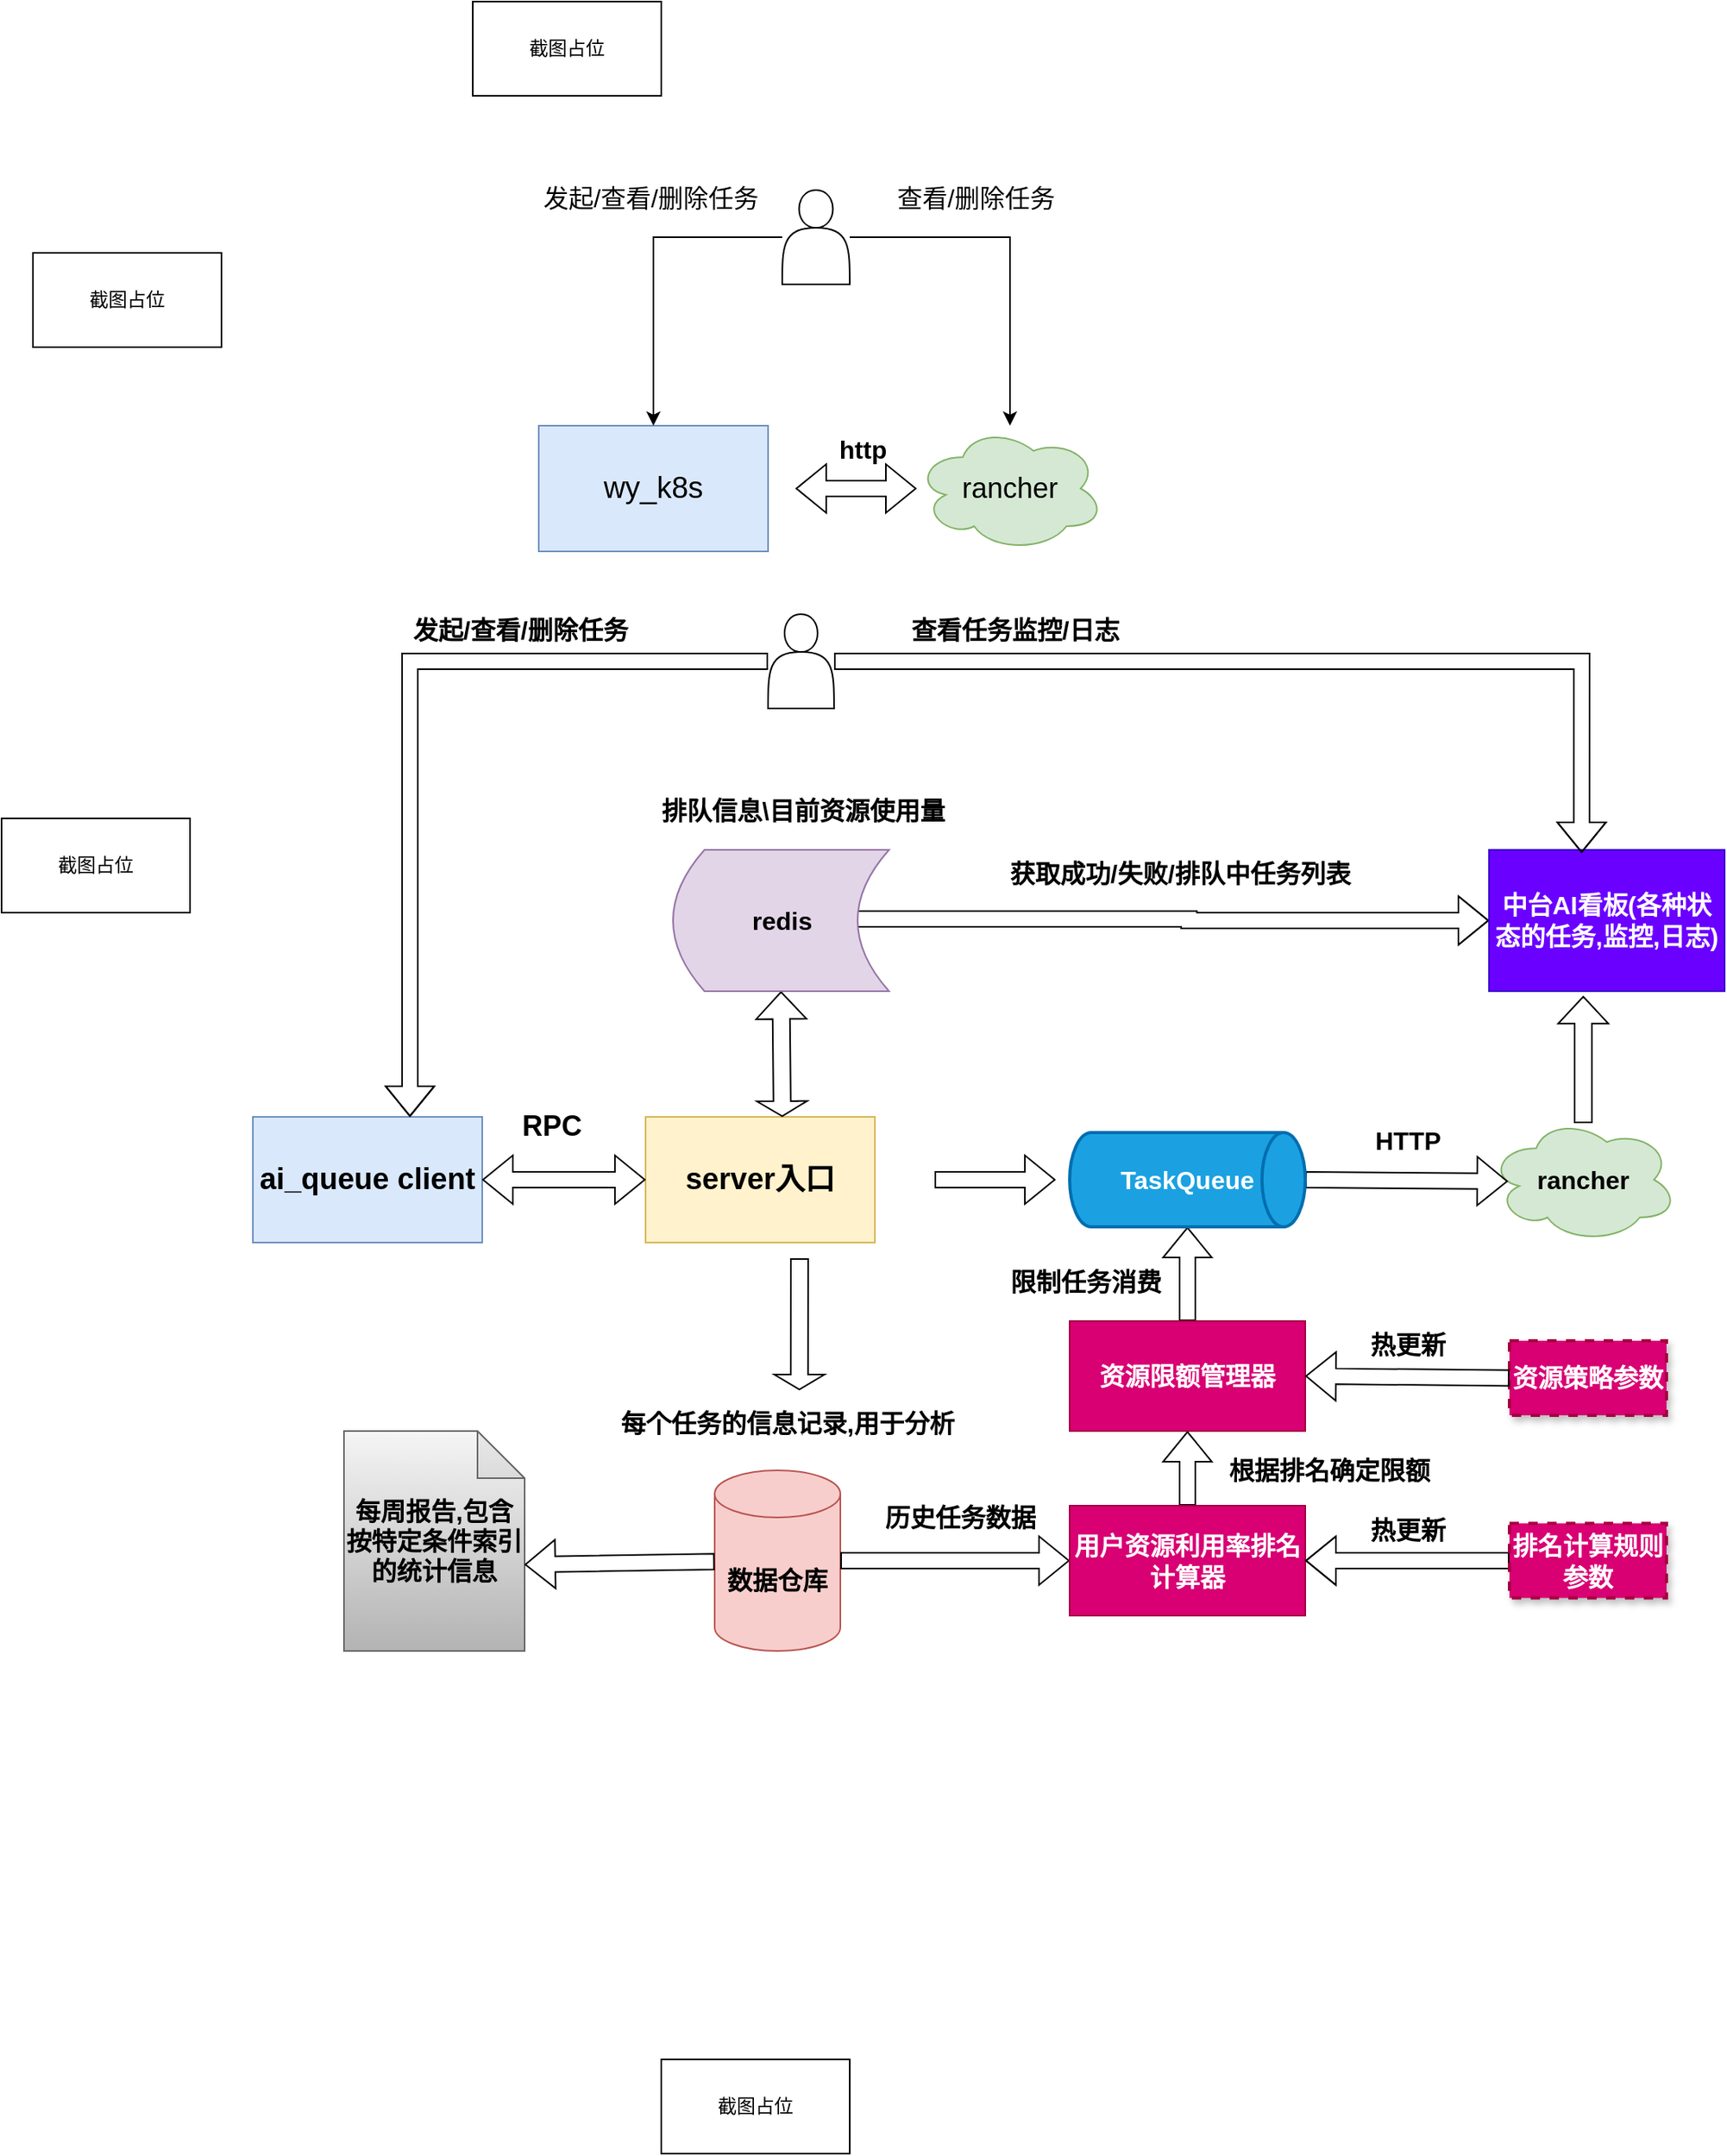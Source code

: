 <mxfile version="21.6.1" type="github">
  <diagram name="第 1 页" id="jlxmokwsTpVfqcsCxAWr">
    <mxGraphModel dx="2261" dy="1940" grid="1" gridSize="10" guides="1" tooltips="1" connect="1" arrows="1" fold="1" page="1" pageScale="1" pageWidth="827" pageHeight="1169" math="0" shadow="0">
      <root>
        <mxCell id="0" />
        <mxCell id="1" parent="0" />
        <mxCell id="wX64DrgatRNQEiag2DZ2-1" value="&lt;font style=&quot;font-size: 19px;&quot;&gt;wy_k8s&lt;/font&gt;" style="rounded=0;whiteSpace=wrap;html=1;fillColor=#dae8fc;strokeColor=#6c8ebf;" parent="1" vertex="1">
          <mxGeometry x="222" y="10" width="146" height="80" as="geometry" />
        </mxCell>
        <mxCell id="wX64DrgatRNQEiag2DZ2-2" value="&lt;font style=&quot;font-size: 18px;&quot;&gt;rancher&lt;/font&gt;" style="ellipse;shape=cloud;whiteSpace=wrap;html=1;fillColor=#d5e8d4;strokeColor=#82b366;" parent="1" vertex="1">
          <mxGeometry x="462" y="10" width="120" height="80" as="geometry" />
        </mxCell>
        <mxCell id="wX64DrgatRNQEiag2DZ2-4" value="" style="shape=flexArrow;endArrow=classic;html=1;rounded=0;startArrow=block;" parent="1" edge="1">
          <mxGeometry width="50" height="50" relative="1" as="geometry">
            <mxPoint x="385.5" y="50" as="sourcePoint" />
            <mxPoint x="462.5" y="50" as="targetPoint" />
          </mxGeometry>
        </mxCell>
        <mxCell id="wX64DrgatRNQEiag2DZ2-5" value="&lt;font size=&quot;1&quot; style=&quot;&quot;&gt;&lt;b style=&quot;font-size: 16px;&quot;&gt;rancher&lt;/b&gt;&lt;/font&gt;" style="ellipse;shape=cloud;whiteSpace=wrap;html=1;fillColor=#d5e8d4;strokeColor=#82b366;" parent="1" vertex="1">
          <mxGeometry x="827" y="450" width="120" height="80" as="geometry" />
        </mxCell>
        <mxCell id="wX64DrgatRNQEiag2DZ2-6" value="&lt;span style=&quot;font-size: 19px;&quot;&gt;&lt;b&gt;ai_queue client&lt;/b&gt;&lt;/span&gt;" style="rounded=0;whiteSpace=wrap;html=1;fillColor=#dae8fc;strokeColor=#6c8ebf;" parent="1" vertex="1">
          <mxGeometry x="40" y="450" width="146" height="80" as="geometry" />
        </mxCell>
        <mxCell id="wX64DrgatRNQEiag2DZ2-7" value="&lt;span style=&quot;font-size: 19px;&quot;&gt;&lt;b&gt;server入口&lt;/b&gt;&lt;/span&gt;" style="rounded=0;whiteSpace=wrap;html=1;fillColor=#fff2cc;strokeColor=#d6b656;" parent="1" vertex="1">
          <mxGeometry x="290" y="450" width="146" height="80" as="geometry" />
        </mxCell>
        <mxCell id="wX64DrgatRNQEiag2DZ2-8" value="&lt;b&gt;&lt;font style=&quot;font-size: 16px;&quot;&gt;http&lt;/font&gt;&lt;/b&gt;" style="text;html=1;align=center;verticalAlign=middle;resizable=0;points=[];autosize=1;strokeColor=none;fillColor=none;" parent="1" vertex="1">
          <mxGeometry x="402.5" y="10" width="50" height="30" as="geometry" />
        </mxCell>
        <mxCell id="wX64DrgatRNQEiag2DZ2-10" value="" style="shape=flexArrow;endArrow=classic;html=1;rounded=0;startArrow=block;exitX=1;exitY=0.5;exitDx=0;exitDy=0;entryX=0;entryY=0.5;entryDx=0;entryDy=0;" parent="1" edge="1" target="wX64DrgatRNQEiag2DZ2-7" source="wX64DrgatRNQEiag2DZ2-6">
          <mxGeometry width="50" height="50" relative="1" as="geometry">
            <mxPoint x="227" y="490" as="sourcePoint" />
            <mxPoint x="307" y="490" as="targetPoint" />
          </mxGeometry>
        </mxCell>
        <mxCell id="wX64DrgatRNQEiag2DZ2-11" value="&lt;span style=&quot;font-size: 18px;&quot;&gt;&lt;b&gt;RPC&lt;/b&gt;&lt;/span&gt;" style="text;html=1;align=center;verticalAlign=middle;resizable=0;points=[];autosize=1;strokeColor=none;fillColor=none;" parent="1" vertex="1">
          <mxGeometry x="200" y="436" width="60" height="40" as="geometry" />
        </mxCell>
        <mxCell id="wX64DrgatRNQEiag2DZ2-15" value="&lt;font style=&quot;font-size: 16px;&quot;&gt;&lt;b&gt;排队信息\目前资源使用量&lt;/b&gt;&lt;/font&gt;" style="text;html=1;align=center;verticalAlign=middle;resizable=0;points=[];autosize=1;strokeColor=none;fillColor=none;" parent="1" vertex="1">
          <mxGeometry x="290" y="240" width="200" height="30" as="geometry" />
        </mxCell>
        <mxCell id="wX64DrgatRNQEiag2DZ2-16" value="&lt;font style=&quot;font-size: 16px;&quot;&gt;&lt;b&gt;数据仓库&lt;/b&gt;&lt;/font&gt;" style="shape=cylinder3;whiteSpace=wrap;html=1;boundedLbl=1;backgroundOutline=1;size=15;fillColor=#f8cecc;strokeColor=#b85450;" parent="1" vertex="1">
          <mxGeometry x="334" y="675" width="80" height="115" as="geometry" />
        </mxCell>
        <mxCell id="wX64DrgatRNQEiag2DZ2-18" value="&lt;font style=&quot;font-size: 16px;&quot;&gt;&lt;b&gt;每个任务的信息记录,用于分析&lt;/b&gt;&lt;/font&gt;" style="text;html=1;align=center;verticalAlign=middle;resizable=0;points=[];autosize=1;strokeColor=none;fillColor=none;" parent="1" vertex="1">
          <mxGeometry x="260" y="630" width="240" height="30" as="geometry" />
        </mxCell>
        <mxCell id="wX64DrgatRNQEiag2DZ2-19" value="" style="shape=flexArrow;endArrow=classic;html=1;rounded=0;startArrow=none;startFill=0;entryX=0.1;entryY=0.513;entryDx=0;entryDy=0;entryPerimeter=0;exitX=1;exitY=0.5;exitDx=0;exitDy=0;exitPerimeter=0;" parent="1" edge="1" target="wX64DrgatRNQEiag2DZ2-5" source="qPuq1UGvSkW3Ukqx3j4F-8">
          <mxGeometry width="50" height="50" relative="1" as="geometry">
            <mxPoint x="720" y="490" as="sourcePoint" />
            <mxPoint x="867" y="490" as="targetPoint" />
          </mxGeometry>
        </mxCell>
        <mxCell id="wX64DrgatRNQEiag2DZ2-20" value="&lt;span style=&quot;font-size: 16px;&quot;&gt;&lt;b&gt;HTTP&lt;/b&gt;&lt;/span&gt;" style="text;html=1;align=center;verticalAlign=middle;resizable=0;points=[];autosize=1;strokeColor=none;fillColor=none;" parent="1" vertex="1">
          <mxGeometry x="740" y="450" width="70" height="30" as="geometry" />
        </mxCell>
        <mxCell id="wX64DrgatRNQEiag2DZ2-22" value="" style="shape=flexArrow;endArrow=classic;startArrow=classic;html=1;rounded=0;width=11;startSize=2.83;endSize=5.4;entryX=0.5;entryY=1;entryDx=0;entryDy=0;exitX=0.596;exitY=0;exitDx=0;exitDy=0;exitPerimeter=0;" parent="1" edge="1" target="wX64DrgatRNQEiag2DZ2-25" source="wX64DrgatRNQEiag2DZ2-7">
          <mxGeometry width="100" height="100" relative="1" as="geometry">
            <mxPoint x="389" y="434" as="sourcePoint" />
            <mxPoint x="389" y="380" as="targetPoint" />
          </mxGeometry>
        </mxCell>
        <mxCell id="wX64DrgatRNQEiag2DZ2-24" value="" style="shape=flexArrow;endArrow=none;startArrow=classic;html=1;rounded=0;width=11;startSize=2.83;endSize=5.4;endFill=0;exitX=0.533;exitY=-0.2;exitDx=0;exitDy=0;exitPerimeter=0;" parent="1" edge="1" source="wX64DrgatRNQEiag2DZ2-18">
          <mxGeometry width="100" height="100" relative="1" as="geometry">
            <mxPoint x="388" y="594" as="sourcePoint" />
            <mxPoint x="388" y="540" as="targetPoint" />
          </mxGeometry>
        </mxCell>
        <mxCell id="qPuq1UGvSkW3Ukqx3j4F-30" style="edgeStyle=orthogonalEdgeStyle;rounded=0;orthogonalLoop=1;jettySize=auto;html=1;entryX=0;entryY=0.5;entryDx=0;entryDy=0;shape=flexArrow;exitX=0.847;exitY=0.489;exitDx=0;exitDy=0;exitPerimeter=0;" edge="1" parent="1" source="wX64DrgatRNQEiag2DZ2-25" target="wX64DrgatRNQEiag2DZ2-26">
          <mxGeometry relative="1" as="geometry" />
        </mxCell>
        <mxCell id="wX64DrgatRNQEiag2DZ2-25" value="&lt;font style=&quot;font-size: 16px;&quot;&gt;&lt;b&gt;redis&lt;/b&gt;&lt;/font&gt;" style="shape=dataStorage;whiteSpace=wrap;html=1;fixedSize=1;fillColor=#e1d5e7;strokeColor=#9673a6;" parent="1" vertex="1">
          <mxGeometry x="307.5" y="280" width="137.5" height="90" as="geometry" />
        </mxCell>
        <mxCell id="wX64DrgatRNQEiag2DZ2-26" value="&lt;font style=&quot;font-size: 16px;&quot;&gt;&lt;b&gt;中台AI看板(各种状态的任务,监控,日志)&lt;/b&gt;&lt;/font&gt;" style="rounded=0;whiteSpace=wrap;html=1;fillColor=#6a00ff;fontColor=#ffffff;strokeColor=#3700CC;" parent="1" vertex="1">
          <mxGeometry x="827" y="280" width="150" height="90" as="geometry" />
        </mxCell>
        <mxCell id="wX64DrgatRNQEiag2DZ2-28" style="edgeStyle=orthogonalEdgeStyle;rounded=0;orthogonalLoop=1;jettySize=auto;html=1;" parent="1" source="wX64DrgatRNQEiag2DZ2-27" target="wX64DrgatRNQEiag2DZ2-1" edge="1">
          <mxGeometry relative="1" as="geometry" />
        </mxCell>
        <mxCell id="wX64DrgatRNQEiag2DZ2-34" style="edgeStyle=orthogonalEdgeStyle;rounded=0;orthogonalLoop=1;jettySize=auto;html=1;" parent="1" source="wX64DrgatRNQEiag2DZ2-27" target="wX64DrgatRNQEiag2DZ2-2" edge="1">
          <mxGeometry relative="1" as="geometry" />
        </mxCell>
        <mxCell id="wX64DrgatRNQEiag2DZ2-27" value="" style="shape=actor;whiteSpace=wrap;html=1;" parent="1" vertex="1">
          <mxGeometry x="377" y="-140" width="43" height="60" as="geometry" />
        </mxCell>
        <mxCell id="wX64DrgatRNQEiag2DZ2-31" style="edgeStyle=orthogonalEdgeStyle;rounded=0;orthogonalLoop=1;jettySize=auto;html=1;shape=flexArrow;" parent="1" source="wX64DrgatRNQEiag2DZ2-30" target="wX64DrgatRNQEiag2DZ2-6" edge="1">
          <mxGeometry relative="1" as="geometry">
            <Array as="points">
              <mxPoint x="140" y="160" />
            </Array>
          </mxGeometry>
        </mxCell>
        <mxCell id="wX64DrgatRNQEiag2DZ2-32" style="edgeStyle=orthogonalEdgeStyle;rounded=0;orthogonalLoop=1;jettySize=auto;html=1;shape=flexArrow;entryX=0.393;entryY=0.022;entryDx=0;entryDy=0;entryPerimeter=0;" parent="1" source="wX64DrgatRNQEiag2DZ2-30" target="wX64DrgatRNQEiag2DZ2-26" edge="1">
          <mxGeometry relative="1" as="geometry">
            <mxPoint x="870" y="270" as="targetPoint" />
          </mxGeometry>
        </mxCell>
        <mxCell id="wX64DrgatRNQEiag2DZ2-30" value="" style="shape=actor;whiteSpace=wrap;html=1;" parent="1" vertex="1">
          <mxGeometry x="368" y="130" width="42" height="60" as="geometry" />
        </mxCell>
        <mxCell id="wX64DrgatRNQEiag2DZ2-36" value="" style="shape=flexArrow;endArrow=classic;startArrow=none;html=1;rounded=0;width=11;startSize=2.83;endSize=5.4;startFill=0;entryX=0.4;entryY=1.033;entryDx=0;entryDy=0;entryPerimeter=0;exitX=0.5;exitY=0.05;exitDx=0;exitDy=0;exitPerimeter=0;" parent="1" edge="1" target="wX64DrgatRNQEiag2DZ2-26" source="wX64DrgatRNQEiag2DZ2-5">
          <mxGeometry width="100" height="100" relative="1" as="geometry">
            <mxPoint x="900" y="400" as="sourcePoint" />
            <mxPoint x="900" y="346" as="targetPoint" />
          </mxGeometry>
        </mxCell>
        <mxCell id="wX64DrgatRNQEiag2DZ2-37" value="&lt;span style=&quot;font-size: 16px;&quot;&gt;&lt;b&gt;资源策略参数&lt;/b&gt;&lt;/span&gt;" style="rounded=0;whiteSpace=wrap;html=1;labelBorderColor=none;dashed=1;fillColor=#d80073;fontColor=#ffffff;strokeColor=#A50040;strokeWidth=2;shadow=1;glass=0;" parent="1" vertex="1">
          <mxGeometry x="840" y="592.5" width="100" height="47.5" as="geometry" />
        </mxCell>
        <mxCell id="wX64DrgatRNQEiag2DZ2-40" value="截图占位" style="whiteSpace=wrap;html=1;" parent="1" vertex="1">
          <mxGeometry x="-100" y="-100" width="120" height="60" as="geometry" />
        </mxCell>
        <mxCell id="wX64DrgatRNQEiag2DZ2-41" value="截图占位" style="whiteSpace=wrap;html=1;" parent="1" vertex="1">
          <mxGeometry x="-120" y="260" width="120" height="60" as="geometry" />
        </mxCell>
        <mxCell id="wX64DrgatRNQEiag2DZ2-42" value="截图占位" style="whiteSpace=wrap;html=1;" parent="1" vertex="1">
          <mxGeometry x="180" y="-260" width="120" height="60" as="geometry" />
        </mxCell>
        <mxCell id="wX64DrgatRNQEiag2DZ2-43" value="&lt;font style=&quot;font-size: 16px;&quot;&gt;&lt;b&gt;发起/查看/删除任务&lt;/b&gt;&lt;/font&gt;" style="text;html=1;align=center;verticalAlign=middle;resizable=0;points=[];autosize=1;strokeColor=none;fillColor=none;" parent="1" vertex="1">
          <mxGeometry x="130" y="125" width="160" height="30" as="geometry" />
        </mxCell>
        <mxCell id="wX64DrgatRNQEiag2DZ2-44" value="&lt;font style=&quot;font-size: 16px;&quot;&gt;&lt;b&gt;查看任务监控/日志&lt;/b&gt;&lt;/font&gt;" style="text;html=1;align=center;verticalAlign=middle;resizable=0;points=[];autosize=1;strokeColor=none;fillColor=none;" parent="1" vertex="1">
          <mxGeometry x="445" y="125" width="160" height="30" as="geometry" />
        </mxCell>
        <mxCell id="wX64DrgatRNQEiag2DZ2-45" value="&lt;font style=&quot;font-size: 16px;&quot;&gt;查看/删除任务&lt;/font&gt;" style="text;html=1;align=center;verticalAlign=middle;resizable=0;points=[];autosize=1;strokeColor=none;fillColor=none;" parent="1" vertex="1">
          <mxGeometry x="440" y="-150" width="120" height="30" as="geometry" />
        </mxCell>
        <mxCell id="wX64DrgatRNQEiag2DZ2-46" value="&lt;font style=&quot;font-size: 16px;&quot;&gt;发起/查看/删除任务&lt;/font&gt;" style="text;html=1;align=center;verticalAlign=middle;resizable=0;points=[];autosize=1;strokeColor=none;fillColor=none;" parent="1" vertex="1">
          <mxGeometry x="213" y="-150" width="160" height="30" as="geometry" />
        </mxCell>
        <mxCell id="wX64DrgatRNQEiag2DZ2-49" value="&lt;font style=&quot;font-size: 16px;&quot;&gt;&lt;b&gt;每周报告,包含按特定条件索引的统计信息&lt;/b&gt;&lt;/font&gt;" style="shape=note;whiteSpace=wrap;html=1;backgroundOutline=1;darkOpacity=0.05;fillColor=#f5f5f5;gradientColor=#b3b3b3;strokeColor=#666666;" parent="1" vertex="1">
          <mxGeometry x="98" y="650" width="115" height="140" as="geometry" />
        </mxCell>
        <mxCell id="wX64DrgatRNQEiag2DZ2-50" value="截图占位" style="whiteSpace=wrap;html=1;" parent="1" vertex="1">
          <mxGeometry x="300" y="1050" width="120" height="60" as="geometry" />
        </mxCell>
        <mxCell id="qPuq1UGvSkW3Ukqx3j4F-5" value="" style="shape=flexArrow;endArrow=classic;html=1;rounded=0;startArrow=none;startFill=0;exitX=1;exitY=0.5;exitDx=0;exitDy=0;exitPerimeter=0;" edge="1" parent="1" source="wX64DrgatRNQEiag2DZ2-16" target="qPuq1UGvSkW3Ukqx3j4F-6">
          <mxGeometry width="50" height="50" relative="1" as="geometry">
            <mxPoint x="440" y="710" as="sourcePoint" />
            <mxPoint x="533" y="674" as="targetPoint" />
          </mxGeometry>
        </mxCell>
        <mxCell id="qPuq1UGvSkW3Ukqx3j4F-12" style="edgeStyle=orthogonalEdgeStyle;rounded=0;orthogonalLoop=1;jettySize=auto;html=1;entryX=0.5;entryY=1;entryDx=0;entryDy=0;shape=flexArrow;" edge="1" parent="1" source="qPuq1UGvSkW3Ukqx3j4F-6" target="qPuq1UGvSkW3Ukqx3j4F-7">
          <mxGeometry relative="1" as="geometry" />
        </mxCell>
        <mxCell id="qPuq1UGvSkW3Ukqx3j4F-6" value="&lt;b&gt;&lt;font style=&quot;font-size: 16px;&quot;&gt;用户资源利用率排名计算器&lt;/font&gt;&lt;/b&gt;" style="rounded=0;whiteSpace=wrap;html=1;fillColor=#d80073;fontColor=#ffffff;strokeColor=#A50040;" vertex="1" parent="1">
          <mxGeometry x="560" y="697.5" width="150" height="70" as="geometry" />
        </mxCell>
        <mxCell id="qPuq1UGvSkW3Ukqx3j4F-18" style="edgeStyle=orthogonalEdgeStyle;rounded=0;orthogonalLoop=1;jettySize=auto;html=1;entryX=0.5;entryY=1;entryDx=0;entryDy=0;entryPerimeter=0;shape=flexArrow;" edge="1" parent="1" source="qPuq1UGvSkW3Ukqx3j4F-7" target="qPuq1UGvSkW3Ukqx3j4F-8">
          <mxGeometry relative="1" as="geometry" />
        </mxCell>
        <mxCell id="qPuq1UGvSkW3Ukqx3j4F-7" value="&lt;span style=&quot;font-size: 16px;&quot;&gt;&lt;b&gt;资源限额管理器&lt;/b&gt;&lt;/span&gt;" style="rounded=0;whiteSpace=wrap;html=1;fillColor=#d80073;fontColor=#ffffff;strokeColor=#A50040;" vertex="1" parent="1">
          <mxGeometry x="560" y="580" width="150" height="70" as="geometry" />
        </mxCell>
        <mxCell id="qPuq1UGvSkW3Ukqx3j4F-8" value="&lt;b&gt;&lt;font style=&quot;font-size: 16px;&quot;&gt;TaskQueue&lt;/font&gt;&lt;/b&gt;" style="strokeWidth=2;html=1;shape=mxgraph.flowchart.direct_data;whiteSpace=wrap;fillColor=#1ba1e2;fontColor=#ffffff;strokeColor=#006EAF;" vertex="1" parent="1">
          <mxGeometry x="560" y="460" width="150" height="60" as="geometry" />
        </mxCell>
        <mxCell id="qPuq1UGvSkW3Ukqx3j4F-10" value="" style="shape=flexArrow;endArrow=classic;html=1;rounded=0;startArrow=none;startFill=0;" edge="1" parent="1">
          <mxGeometry width="50" height="50" relative="1" as="geometry">
            <mxPoint x="474" y="490" as="sourcePoint" />
            <mxPoint x="551" y="490" as="targetPoint" />
          </mxGeometry>
        </mxCell>
        <mxCell id="qPuq1UGvSkW3Ukqx3j4F-14" value="" style="shape=flexArrow;endArrow=none;html=1;rounded=0;startArrow=block;endFill=0;exitX=0;exitY=0;exitDx=115;exitDy=85;exitPerimeter=0;" edge="1" parent="1" source="wX64DrgatRNQEiag2DZ2-49" target="wX64DrgatRNQEiag2DZ2-16">
          <mxGeometry width="50" height="50" relative="1" as="geometry">
            <mxPoint x="237" y="737" as="sourcePoint" />
            <mxPoint x="317" y="737" as="targetPoint" />
            <Array as="points" />
          </mxGeometry>
        </mxCell>
        <mxCell id="qPuq1UGvSkW3Ukqx3j4F-16" value="&lt;span style=&quot;font-size: 16px;&quot;&gt;&lt;b&gt;根据排名确定限额&lt;/b&gt;&lt;/span&gt;" style="text;html=1;align=center;verticalAlign=middle;resizable=0;points=[];autosize=1;strokeColor=none;fillColor=none;" vertex="1" parent="1">
          <mxGeometry x="650" y="660" width="150" height="30" as="geometry" />
        </mxCell>
        <mxCell id="qPuq1UGvSkW3Ukqx3j4F-17" value="&lt;span style=&quot;font-size: 16px;&quot;&gt;&lt;b&gt;历史任务数据&lt;/b&gt;&lt;/span&gt;" style="text;html=1;align=center;verticalAlign=middle;resizable=0;points=[];autosize=1;strokeColor=none;fillColor=none;" vertex="1" parent="1">
          <mxGeometry x="430" y="690" width="120" height="30" as="geometry" />
        </mxCell>
        <mxCell id="qPuq1UGvSkW3Ukqx3j4F-19" value="&lt;font style=&quot;font-size: 16px;&quot;&gt;&lt;b&gt;限制任务消费&lt;/b&gt;&lt;/font&gt;" style="text;html=1;align=center;verticalAlign=middle;resizable=0;points=[];autosize=1;strokeColor=none;fillColor=none;" vertex="1" parent="1">
          <mxGeometry x="510" y="540" width="120" height="30" as="geometry" />
        </mxCell>
        <mxCell id="qPuq1UGvSkW3Ukqx3j4F-20" value="" style="shape=flexArrow;endArrow=none;html=1;rounded=0;startArrow=block;startFill=0;endFill=0;exitX=1;exitY=0.5;exitDx=0;exitDy=0;entryX=0;entryY=0.5;entryDx=0;entryDy=0;" edge="1" parent="1" source="qPuq1UGvSkW3Ukqx3j4F-7" target="wX64DrgatRNQEiag2DZ2-37">
          <mxGeometry width="50" height="50" relative="1" as="geometry">
            <mxPoint x="745" y="618" as="sourcePoint" />
            <mxPoint x="822" y="618" as="targetPoint" />
          </mxGeometry>
        </mxCell>
        <mxCell id="qPuq1UGvSkW3Ukqx3j4F-21" value="&lt;span&gt;&lt;font style=&quot;font-size: 16px;&quot;&gt;热更新&lt;/font&gt;&lt;/span&gt;" style="text;html=1;align=center;verticalAlign=middle;resizable=0;points=[];autosize=1;strokeColor=none;fillColor=none;fontStyle=1" vertex="1" parent="1">
          <mxGeometry x="740" y="580" width="70" height="30" as="geometry" />
        </mxCell>
        <mxCell id="qPuq1UGvSkW3Ukqx3j4F-27" style="edgeStyle=orthogonalEdgeStyle;rounded=0;orthogonalLoop=1;jettySize=auto;html=1;shape=flexArrow;" edge="1" parent="1" source="qPuq1UGvSkW3Ukqx3j4F-24" target="qPuq1UGvSkW3Ukqx3j4F-6">
          <mxGeometry relative="1" as="geometry" />
        </mxCell>
        <mxCell id="qPuq1UGvSkW3Ukqx3j4F-24" value="&lt;span style=&quot;font-size: 16px;&quot;&gt;&lt;b&gt;排名计算规则参数&lt;/b&gt;&lt;/span&gt;" style="rounded=0;whiteSpace=wrap;html=1;labelBorderColor=none;dashed=1;fillColor=#d80073;fontColor=#ffffff;strokeColor=#A50040;strokeWidth=2;shadow=1;glass=0;" vertex="1" parent="1">
          <mxGeometry x="840" y="708.75" width="100" height="47.5" as="geometry" />
        </mxCell>
        <mxCell id="qPuq1UGvSkW3Ukqx3j4F-26" value="&lt;span&gt;&lt;font style=&quot;font-size: 16px;&quot;&gt;热更新&lt;/font&gt;&lt;/span&gt;" style="text;html=1;align=center;verticalAlign=middle;resizable=0;points=[];autosize=1;strokeColor=none;fillColor=none;fontStyle=1" vertex="1" parent="1">
          <mxGeometry x="740" y="697.5" width="70" height="30" as="geometry" />
        </mxCell>
        <mxCell id="qPuq1UGvSkW3Ukqx3j4F-31" value="&lt;font style=&quot;font-size: 16px;&quot;&gt;&lt;b&gt;获取成功/失败/排队中任务列表&lt;/b&gt;&lt;/font&gt;" style="text;html=1;align=center;verticalAlign=middle;resizable=0;points=[];autosize=1;strokeColor=none;fillColor=none;" vertex="1" parent="1">
          <mxGeometry x="510" y="280" width="240" height="30" as="geometry" />
        </mxCell>
      </root>
    </mxGraphModel>
  </diagram>
</mxfile>
